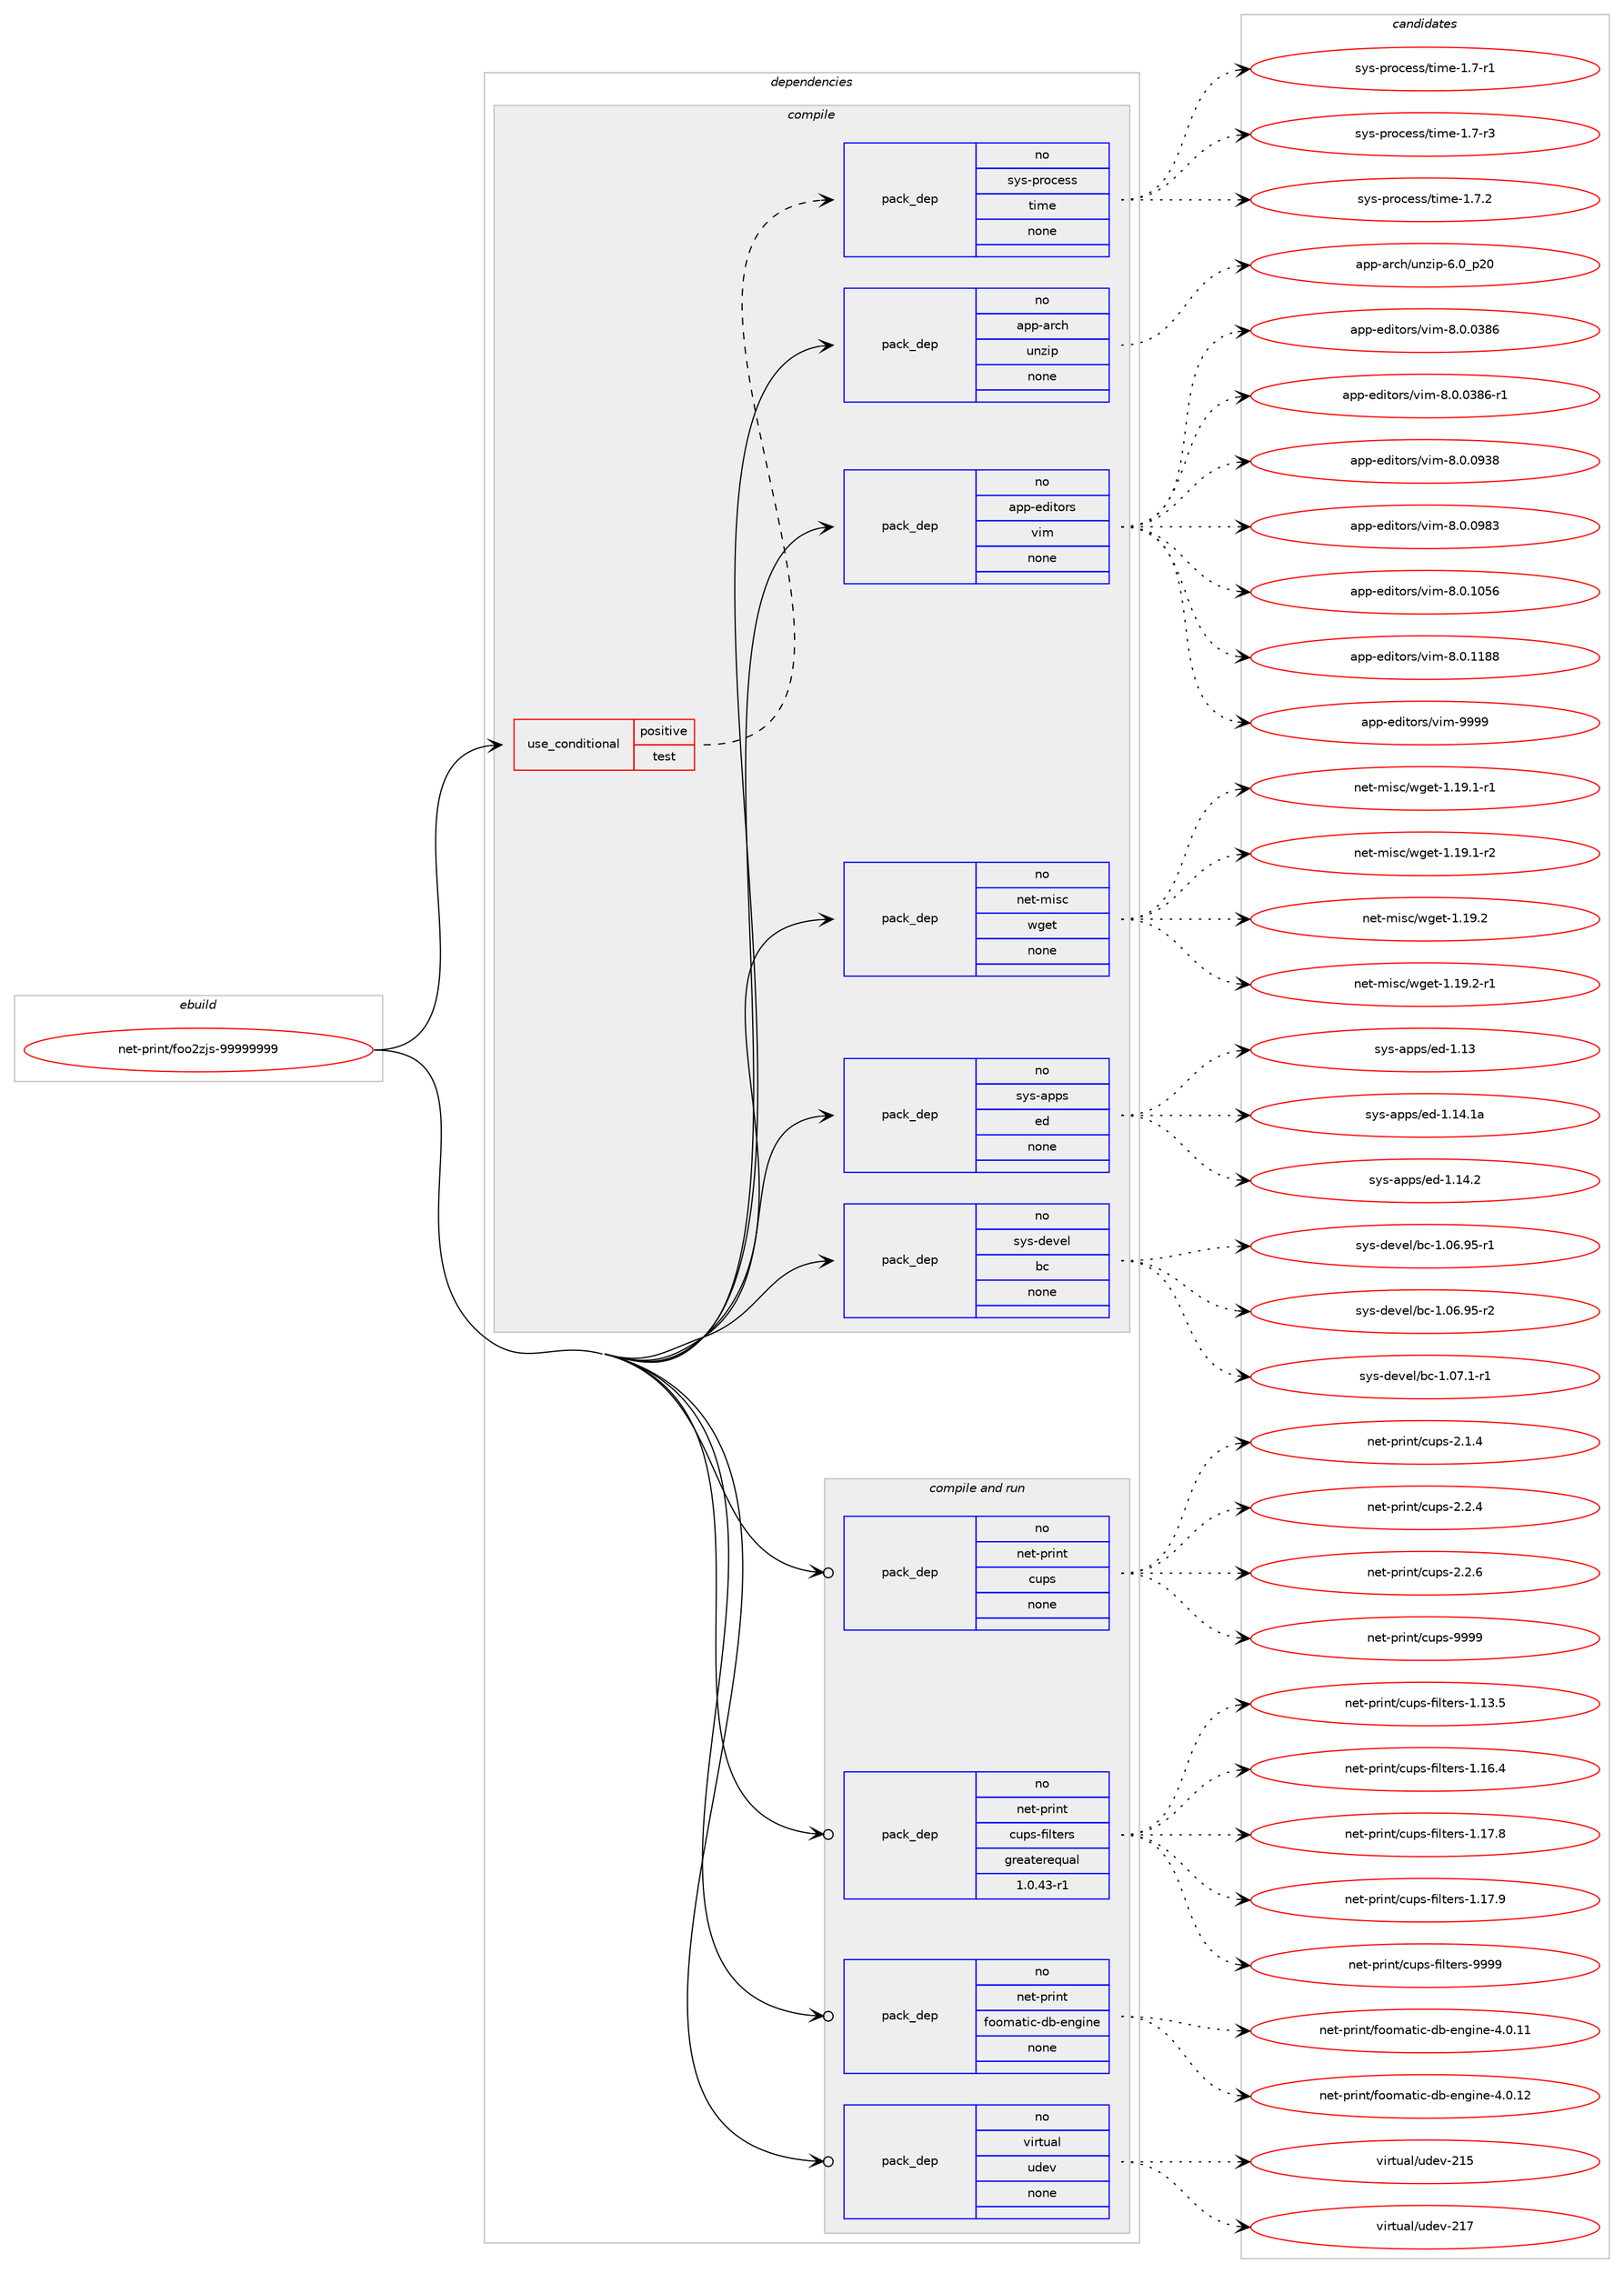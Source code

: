 digraph prolog {

# *************
# Graph options
# *************

newrank=true;
concentrate=true;
compound=true;
graph [rankdir=LR,fontname=Helvetica,fontsize=10,ranksep=1.5];#, ranksep=2.5, nodesep=0.2];
edge  [arrowhead=vee];
node  [fontname=Helvetica,fontsize=10];

# **********
# The ebuild
# **********

subgraph cluster_leftcol {
color=gray;
rank=same;
label=<<i>ebuild</i>>;
id [label="net-print/foo2zjs-99999999", color=red, width=4, href="../net-print/foo2zjs-99999999.svg"];
}

# ****************
# The dependencies
# ****************

subgraph cluster_midcol {
color=gray;
label=<<i>dependencies</i>>;
subgraph cluster_compile {
fillcolor="#eeeeee";
style=filled;
label=<<i>compile</i>>;
subgraph cond107642 {
dependency435869 [label=<<TABLE BORDER="0" CELLBORDER="1" CELLSPACING="0" CELLPADDING="4"><TR><TD ROWSPAN="3" CELLPADDING="10">use_conditional</TD></TR><TR><TD>positive</TD></TR><TR><TD>test</TD></TR></TABLE>>, shape=none, color=red];
subgraph pack320709 {
dependency435870 [label=<<TABLE BORDER="0" CELLBORDER="1" CELLSPACING="0" CELLPADDING="4" WIDTH="220"><TR><TD ROWSPAN="6" CELLPADDING="30">pack_dep</TD></TR><TR><TD WIDTH="110">no</TD></TR><TR><TD>sys-process</TD></TR><TR><TD>time</TD></TR><TR><TD>none</TD></TR><TR><TD></TD></TR></TABLE>>, shape=none, color=blue];
}
dependency435869:e -> dependency435870:w [weight=20,style="dashed",arrowhead="vee"];
}
id:e -> dependency435869:w [weight=20,style="solid",arrowhead="vee"];
subgraph pack320710 {
dependency435871 [label=<<TABLE BORDER="0" CELLBORDER="1" CELLSPACING="0" CELLPADDING="4" WIDTH="220"><TR><TD ROWSPAN="6" CELLPADDING="30">pack_dep</TD></TR><TR><TD WIDTH="110">no</TD></TR><TR><TD>app-arch</TD></TR><TR><TD>unzip</TD></TR><TR><TD>none</TD></TR><TR><TD></TD></TR></TABLE>>, shape=none, color=blue];
}
id:e -> dependency435871:w [weight=20,style="solid",arrowhead="vee"];
subgraph pack320711 {
dependency435872 [label=<<TABLE BORDER="0" CELLBORDER="1" CELLSPACING="0" CELLPADDING="4" WIDTH="220"><TR><TD ROWSPAN="6" CELLPADDING="30">pack_dep</TD></TR><TR><TD WIDTH="110">no</TD></TR><TR><TD>app-editors</TD></TR><TR><TD>vim</TD></TR><TR><TD>none</TD></TR><TR><TD></TD></TR></TABLE>>, shape=none, color=blue];
}
id:e -> dependency435872:w [weight=20,style="solid",arrowhead="vee"];
subgraph pack320712 {
dependency435873 [label=<<TABLE BORDER="0" CELLBORDER="1" CELLSPACING="0" CELLPADDING="4" WIDTH="220"><TR><TD ROWSPAN="6" CELLPADDING="30">pack_dep</TD></TR><TR><TD WIDTH="110">no</TD></TR><TR><TD>net-misc</TD></TR><TR><TD>wget</TD></TR><TR><TD>none</TD></TR><TR><TD></TD></TR></TABLE>>, shape=none, color=blue];
}
id:e -> dependency435873:w [weight=20,style="solid",arrowhead="vee"];
subgraph pack320713 {
dependency435874 [label=<<TABLE BORDER="0" CELLBORDER="1" CELLSPACING="0" CELLPADDING="4" WIDTH="220"><TR><TD ROWSPAN="6" CELLPADDING="30">pack_dep</TD></TR><TR><TD WIDTH="110">no</TD></TR><TR><TD>sys-apps</TD></TR><TR><TD>ed</TD></TR><TR><TD>none</TD></TR><TR><TD></TD></TR></TABLE>>, shape=none, color=blue];
}
id:e -> dependency435874:w [weight=20,style="solid",arrowhead="vee"];
subgraph pack320714 {
dependency435875 [label=<<TABLE BORDER="0" CELLBORDER="1" CELLSPACING="0" CELLPADDING="4" WIDTH="220"><TR><TD ROWSPAN="6" CELLPADDING="30">pack_dep</TD></TR><TR><TD WIDTH="110">no</TD></TR><TR><TD>sys-devel</TD></TR><TR><TD>bc</TD></TR><TR><TD>none</TD></TR><TR><TD></TD></TR></TABLE>>, shape=none, color=blue];
}
id:e -> dependency435875:w [weight=20,style="solid",arrowhead="vee"];
}
subgraph cluster_compileandrun {
fillcolor="#eeeeee";
style=filled;
label=<<i>compile and run</i>>;
subgraph pack320715 {
dependency435876 [label=<<TABLE BORDER="0" CELLBORDER="1" CELLSPACING="0" CELLPADDING="4" WIDTH="220"><TR><TD ROWSPAN="6" CELLPADDING="30">pack_dep</TD></TR><TR><TD WIDTH="110">no</TD></TR><TR><TD>net-print</TD></TR><TR><TD>cups</TD></TR><TR><TD>none</TD></TR><TR><TD></TD></TR></TABLE>>, shape=none, color=blue];
}
id:e -> dependency435876:w [weight=20,style="solid",arrowhead="odotvee"];
subgraph pack320716 {
dependency435877 [label=<<TABLE BORDER="0" CELLBORDER="1" CELLSPACING="0" CELLPADDING="4" WIDTH="220"><TR><TD ROWSPAN="6" CELLPADDING="30">pack_dep</TD></TR><TR><TD WIDTH="110">no</TD></TR><TR><TD>net-print</TD></TR><TR><TD>cups-filters</TD></TR><TR><TD>greaterequal</TD></TR><TR><TD>1.0.43-r1</TD></TR></TABLE>>, shape=none, color=blue];
}
id:e -> dependency435877:w [weight=20,style="solid",arrowhead="odotvee"];
subgraph pack320717 {
dependency435878 [label=<<TABLE BORDER="0" CELLBORDER="1" CELLSPACING="0" CELLPADDING="4" WIDTH="220"><TR><TD ROWSPAN="6" CELLPADDING="30">pack_dep</TD></TR><TR><TD WIDTH="110">no</TD></TR><TR><TD>net-print</TD></TR><TR><TD>foomatic-db-engine</TD></TR><TR><TD>none</TD></TR><TR><TD></TD></TR></TABLE>>, shape=none, color=blue];
}
id:e -> dependency435878:w [weight=20,style="solid",arrowhead="odotvee"];
subgraph pack320718 {
dependency435879 [label=<<TABLE BORDER="0" CELLBORDER="1" CELLSPACING="0" CELLPADDING="4" WIDTH="220"><TR><TD ROWSPAN="6" CELLPADDING="30">pack_dep</TD></TR><TR><TD WIDTH="110">no</TD></TR><TR><TD>virtual</TD></TR><TR><TD>udev</TD></TR><TR><TD>none</TD></TR><TR><TD></TD></TR></TABLE>>, shape=none, color=blue];
}
id:e -> dependency435879:w [weight=20,style="solid",arrowhead="odotvee"];
}
subgraph cluster_run {
fillcolor="#eeeeee";
style=filled;
label=<<i>run</i>>;
}
}

# **************
# The candidates
# **************

subgraph cluster_choices {
rank=same;
color=gray;
label=<<i>candidates</i>>;

subgraph choice320709 {
color=black;
nodesep=1;
choice115121115451121141119910111511547116105109101454946554511449 [label="sys-process/time-1.7-r1", color=red, width=4,href="../sys-process/time-1.7-r1.svg"];
choice115121115451121141119910111511547116105109101454946554511451 [label="sys-process/time-1.7-r3", color=red, width=4,href="../sys-process/time-1.7-r3.svg"];
choice115121115451121141119910111511547116105109101454946554650 [label="sys-process/time-1.7.2", color=red, width=4,href="../sys-process/time-1.7.2.svg"];
dependency435870:e -> choice115121115451121141119910111511547116105109101454946554511449:w [style=dotted,weight="100"];
dependency435870:e -> choice115121115451121141119910111511547116105109101454946554511451:w [style=dotted,weight="100"];
dependency435870:e -> choice115121115451121141119910111511547116105109101454946554650:w [style=dotted,weight="100"];
}
subgraph choice320710 {
color=black;
nodesep=1;
choice971121124597114991044711711012210511245544648951125048 [label="app-arch/unzip-6.0_p20", color=red, width=4,href="../app-arch/unzip-6.0_p20.svg"];
dependency435871:e -> choice971121124597114991044711711012210511245544648951125048:w [style=dotted,weight="100"];
}
subgraph choice320711 {
color=black;
nodesep=1;
choice971121124510110010511611111411547118105109455646484648515654 [label="app-editors/vim-8.0.0386", color=red, width=4,href="../app-editors/vim-8.0.0386.svg"];
choice9711211245101100105116111114115471181051094556464846485156544511449 [label="app-editors/vim-8.0.0386-r1", color=red, width=4,href="../app-editors/vim-8.0.0386-r1.svg"];
choice971121124510110010511611111411547118105109455646484648575156 [label="app-editors/vim-8.0.0938", color=red, width=4,href="../app-editors/vim-8.0.0938.svg"];
choice971121124510110010511611111411547118105109455646484648575651 [label="app-editors/vim-8.0.0983", color=red, width=4,href="../app-editors/vim-8.0.0983.svg"];
choice971121124510110010511611111411547118105109455646484649485354 [label="app-editors/vim-8.0.1056", color=red, width=4,href="../app-editors/vim-8.0.1056.svg"];
choice971121124510110010511611111411547118105109455646484649495656 [label="app-editors/vim-8.0.1188", color=red, width=4,href="../app-editors/vim-8.0.1188.svg"];
choice9711211245101100105116111114115471181051094557575757 [label="app-editors/vim-9999", color=red, width=4,href="../app-editors/vim-9999.svg"];
dependency435872:e -> choice971121124510110010511611111411547118105109455646484648515654:w [style=dotted,weight="100"];
dependency435872:e -> choice9711211245101100105116111114115471181051094556464846485156544511449:w [style=dotted,weight="100"];
dependency435872:e -> choice971121124510110010511611111411547118105109455646484648575156:w [style=dotted,weight="100"];
dependency435872:e -> choice971121124510110010511611111411547118105109455646484648575651:w [style=dotted,weight="100"];
dependency435872:e -> choice971121124510110010511611111411547118105109455646484649485354:w [style=dotted,weight="100"];
dependency435872:e -> choice971121124510110010511611111411547118105109455646484649495656:w [style=dotted,weight="100"];
dependency435872:e -> choice9711211245101100105116111114115471181051094557575757:w [style=dotted,weight="100"];
}
subgraph choice320712 {
color=black;
nodesep=1;
choice110101116451091051159947119103101116454946495746494511449 [label="net-misc/wget-1.19.1-r1", color=red, width=4,href="../net-misc/wget-1.19.1-r1.svg"];
choice110101116451091051159947119103101116454946495746494511450 [label="net-misc/wget-1.19.1-r2", color=red, width=4,href="../net-misc/wget-1.19.1-r2.svg"];
choice11010111645109105115994711910310111645494649574650 [label="net-misc/wget-1.19.2", color=red, width=4,href="../net-misc/wget-1.19.2.svg"];
choice110101116451091051159947119103101116454946495746504511449 [label="net-misc/wget-1.19.2-r1", color=red, width=4,href="../net-misc/wget-1.19.2-r1.svg"];
dependency435873:e -> choice110101116451091051159947119103101116454946495746494511449:w [style=dotted,weight="100"];
dependency435873:e -> choice110101116451091051159947119103101116454946495746494511450:w [style=dotted,weight="100"];
dependency435873:e -> choice11010111645109105115994711910310111645494649574650:w [style=dotted,weight="100"];
dependency435873:e -> choice110101116451091051159947119103101116454946495746504511449:w [style=dotted,weight="100"];
}
subgraph choice320713 {
color=black;
nodesep=1;
choice1151211154597112112115471011004549464951 [label="sys-apps/ed-1.13", color=red, width=4,href="../sys-apps/ed-1.13.svg"];
choice1151211154597112112115471011004549464952464997 [label="sys-apps/ed-1.14.1a", color=red, width=4,href="../sys-apps/ed-1.14.1a.svg"];
choice11512111545971121121154710110045494649524650 [label="sys-apps/ed-1.14.2", color=red, width=4,href="../sys-apps/ed-1.14.2.svg"];
dependency435874:e -> choice1151211154597112112115471011004549464951:w [style=dotted,weight="100"];
dependency435874:e -> choice1151211154597112112115471011004549464952464997:w [style=dotted,weight="100"];
dependency435874:e -> choice11512111545971121121154710110045494649524650:w [style=dotted,weight="100"];
}
subgraph choice320714 {
color=black;
nodesep=1;
choice1151211154510010111810110847989945494648544657534511449 [label="sys-devel/bc-1.06.95-r1", color=red, width=4,href="../sys-devel/bc-1.06.95-r1.svg"];
choice1151211154510010111810110847989945494648544657534511450 [label="sys-devel/bc-1.06.95-r2", color=red, width=4,href="../sys-devel/bc-1.06.95-r2.svg"];
choice11512111545100101118101108479899454946485546494511449 [label="sys-devel/bc-1.07.1-r1", color=red, width=4,href="../sys-devel/bc-1.07.1-r1.svg"];
dependency435875:e -> choice1151211154510010111810110847989945494648544657534511449:w [style=dotted,weight="100"];
dependency435875:e -> choice1151211154510010111810110847989945494648544657534511450:w [style=dotted,weight="100"];
dependency435875:e -> choice11512111545100101118101108479899454946485546494511449:w [style=dotted,weight="100"];
}
subgraph choice320715 {
color=black;
nodesep=1;
choice110101116451121141051101164799117112115455046494652 [label="net-print/cups-2.1.4", color=red, width=4,href="../net-print/cups-2.1.4.svg"];
choice110101116451121141051101164799117112115455046504652 [label="net-print/cups-2.2.4", color=red, width=4,href="../net-print/cups-2.2.4.svg"];
choice110101116451121141051101164799117112115455046504654 [label="net-print/cups-2.2.6", color=red, width=4,href="../net-print/cups-2.2.6.svg"];
choice1101011164511211410511011647991171121154557575757 [label="net-print/cups-9999", color=red, width=4,href="../net-print/cups-9999.svg"];
dependency435876:e -> choice110101116451121141051101164799117112115455046494652:w [style=dotted,weight="100"];
dependency435876:e -> choice110101116451121141051101164799117112115455046504652:w [style=dotted,weight="100"];
dependency435876:e -> choice110101116451121141051101164799117112115455046504654:w [style=dotted,weight="100"];
dependency435876:e -> choice1101011164511211410511011647991171121154557575757:w [style=dotted,weight="100"];
}
subgraph choice320716 {
color=black;
nodesep=1;
choice1101011164511211410511011647991171121154510210510811610111411545494649514653 [label="net-print/cups-filters-1.13.5", color=red, width=4,href="../net-print/cups-filters-1.13.5.svg"];
choice1101011164511211410511011647991171121154510210510811610111411545494649544652 [label="net-print/cups-filters-1.16.4", color=red, width=4,href="../net-print/cups-filters-1.16.4.svg"];
choice1101011164511211410511011647991171121154510210510811610111411545494649554656 [label="net-print/cups-filters-1.17.8", color=red, width=4,href="../net-print/cups-filters-1.17.8.svg"];
choice1101011164511211410511011647991171121154510210510811610111411545494649554657 [label="net-print/cups-filters-1.17.9", color=red, width=4,href="../net-print/cups-filters-1.17.9.svg"];
choice110101116451121141051101164799117112115451021051081161011141154557575757 [label="net-print/cups-filters-9999", color=red, width=4,href="../net-print/cups-filters-9999.svg"];
dependency435877:e -> choice1101011164511211410511011647991171121154510210510811610111411545494649514653:w [style=dotted,weight="100"];
dependency435877:e -> choice1101011164511211410511011647991171121154510210510811610111411545494649544652:w [style=dotted,weight="100"];
dependency435877:e -> choice1101011164511211410511011647991171121154510210510811610111411545494649554656:w [style=dotted,weight="100"];
dependency435877:e -> choice1101011164511211410511011647991171121154510210510811610111411545494649554657:w [style=dotted,weight="100"];
dependency435877:e -> choice110101116451121141051101164799117112115451021051081161011141154557575757:w [style=dotted,weight="100"];
}
subgraph choice320717 {
color=black;
nodesep=1;
choice1101011164511211410511011647102111111109971161059945100984510111010310511010145524648464949 [label="net-print/foomatic-db-engine-4.0.11", color=red, width=4,href="../net-print/foomatic-db-engine-4.0.11.svg"];
choice1101011164511211410511011647102111111109971161059945100984510111010310511010145524648464950 [label="net-print/foomatic-db-engine-4.0.12", color=red, width=4,href="../net-print/foomatic-db-engine-4.0.12.svg"];
dependency435878:e -> choice1101011164511211410511011647102111111109971161059945100984510111010310511010145524648464949:w [style=dotted,weight="100"];
dependency435878:e -> choice1101011164511211410511011647102111111109971161059945100984510111010310511010145524648464950:w [style=dotted,weight="100"];
}
subgraph choice320718 {
color=black;
nodesep=1;
choice118105114116117971084711710010111845504953 [label="virtual/udev-215", color=red, width=4,href="../virtual/udev-215.svg"];
choice118105114116117971084711710010111845504955 [label="virtual/udev-217", color=red, width=4,href="../virtual/udev-217.svg"];
dependency435879:e -> choice118105114116117971084711710010111845504953:w [style=dotted,weight="100"];
dependency435879:e -> choice118105114116117971084711710010111845504955:w [style=dotted,weight="100"];
}
}

}
